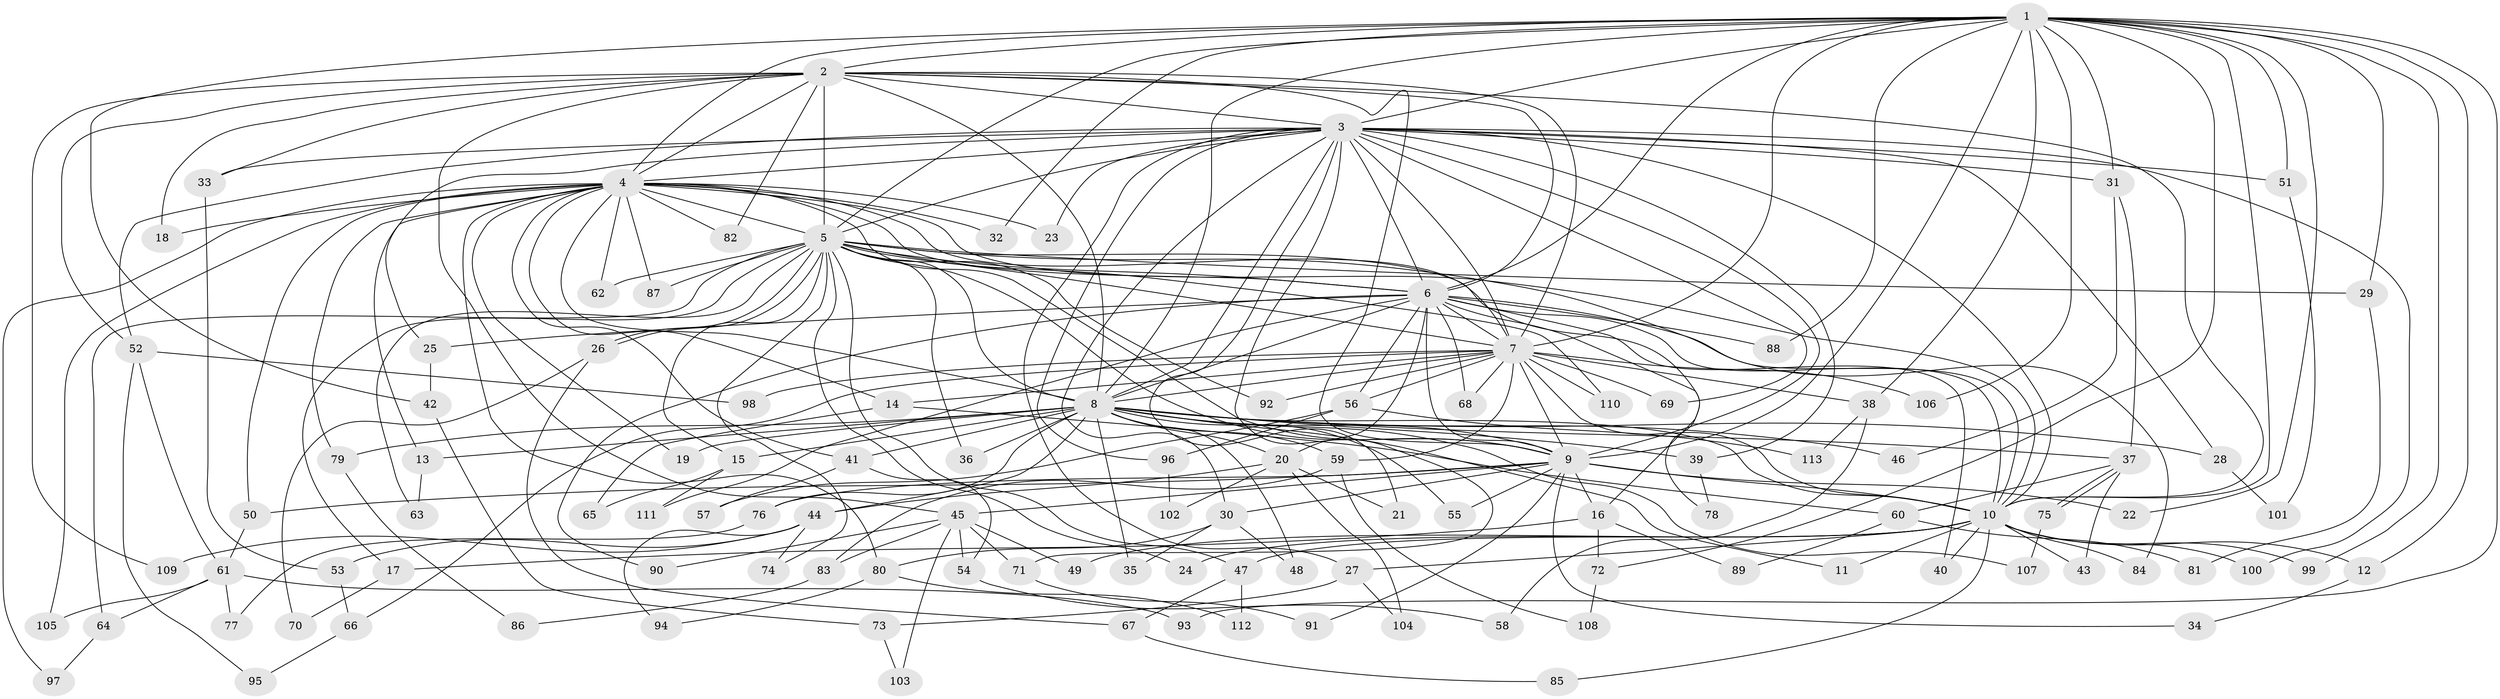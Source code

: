 // Generated by graph-tools (version 1.1) at 2025/35/03/09/25 02:35:06]
// undirected, 113 vertices, 251 edges
graph export_dot {
graph [start="1"]
  node [color=gray90,style=filled];
  1;
  2;
  3;
  4;
  5;
  6;
  7;
  8;
  9;
  10;
  11;
  12;
  13;
  14;
  15;
  16;
  17;
  18;
  19;
  20;
  21;
  22;
  23;
  24;
  25;
  26;
  27;
  28;
  29;
  30;
  31;
  32;
  33;
  34;
  35;
  36;
  37;
  38;
  39;
  40;
  41;
  42;
  43;
  44;
  45;
  46;
  47;
  48;
  49;
  50;
  51;
  52;
  53;
  54;
  55;
  56;
  57;
  58;
  59;
  60;
  61;
  62;
  63;
  64;
  65;
  66;
  67;
  68;
  69;
  70;
  71;
  72;
  73;
  74;
  75;
  76;
  77;
  78;
  79;
  80;
  81;
  82;
  83;
  84;
  85;
  86;
  87;
  88;
  89;
  90;
  91;
  92;
  93;
  94;
  95;
  96;
  97;
  98;
  99;
  100;
  101;
  102;
  103;
  104;
  105;
  106;
  107;
  108;
  109;
  110;
  111;
  112;
  113;
  1 -- 2;
  1 -- 3;
  1 -- 4;
  1 -- 5;
  1 -- 6;
  1 -- 7;
  1 -- 8;
  1 -- 9;
  1 -- 10;
  1 -- 12;
  1 -- 22;
  1 -- 29;
  1 -- 31;
  1 -- 32;
  1 -- 38;
  1 -- 42;
  1 -- 51;
  1 -- 72;
  1 -- 88;
  1 -- 93;
  1 -- 99;
  1 -- 106;
  2 -- 3;
  2 -- 4;
  2 -- 5;
  2 -- 6;
  2 -- 7;
  2 -- 8;
  2 -- 9;
  2 -- 10;
  2 -- 18;
  2 -- 33;
  2 -- 45;
  2 -- 52;
  2 -- 82;
  2 -- 109;
  3 -- 4;
  3 -- 5;
  3 -- 6;
  3 -- 7;
  3 -- 8;
  3 -- 9;
  3 -- 10;
  3 -- 21;
  3 -- 23;
  3 -- 25;
  3 -- 27;
  3 -- 28;
  3 -- 30;
  3 -- 31;
  3 -- 33;
  3 -- 39;
  3 -- 51;
  3 -- 52;
  3 -- 69;
  3 -- 71;
  3 -- 96;
  3 -- 100;
  4 -- 5;
  4 -- 6;
  4 -- 7;
  4 -- 8;
  4 -- 9;
  4 -- 10;
  4 -- 13;
  4 -- 14;
  4 -- 18;
  4 -- 19;
  4 -- 23;
  4 -- 32;
  4 -- 41;
  4 -- 50;
  4 -- 62;
  4 -- 79;
  4 -- 80;
  4 -- 82;
  4 -- 87;
  4 -- 97;
  4 -- 105;
  5 -- 6;
  5 -- 7;
  5 -- 8;
  5 -- 9;
  5 -- 10;
  5 -- 15;
  5 -- 16;
  5 -- 17;
  5 -- 24;
  5 -- 26;
  5 -- 26;
  5 -- 29;
  5 -- 36;
  5 -- 47;
  5 -- 62;
  5 -- 63;
  5 -- 64;
  5 -- 74;
  5 -- 87;
  5 -- 92;
  5 -- 110;
  6 -- 7;
  6 -- 8;
  6 -- 9;
  6 -- 10;
  6 -- 20;
  6 -- 25;
  6 -- 40;
  6 -- 56;
  6 -- 68;
  6 -- 78;
  6 -- 84;
  6 -- 88;
  6 -- 90;
  6 -- 111;
  7 -- 8;
  7 -- 9;
  7 -- 10;
  7 -- 14;
  7 -- 38;
  7 -- 56;
  7 -- 59;
  7 -- 66;
  7 -- 68;
  7 -- 69;
  7 -- 92;
  7 -- 98;
  7 -- 106;
  7 -- 110;
  8 -- 9;
  8 -- 10;
  8 -- 11;
  8 -- 13;
  8 -- 15;
  8 -- 19;
  8 -- 20;
  8 -- 28;
  8 -- 35;
  8 -- 36;
  8 -- 37;
  8 -- 39;
  8 -- 41;
  8 -- 44;
  8 -- 46;
  8 -- 48;
  8 -- 55;
  8 -- 59;
  8 -- 76;
  8 -- 79;
  8 -- 107;
  9 -- 10;
  9 -- 16;
  9 -- 22;
  9 -- 30;
  9 -- 34;
  9 -- 45;
  9 -- 50;
  9 -- 55;
  9 -- 76;
  9 -- 91;
  10 -- 11;
  10 -- 12;
  10 -- 24;
  10 -- 27;
  10 -- 40;
  10 -- 43;
  10 -- 47;
  10 -- 49;
  10 -- 84;
  10 -- 85;
  10 -- 99;
  10 -- 100;
  12 -- 34;
  13 -- 63;
  14 -- 60;
  14 -- 65;
  15 -- 65;
  15 -- 111;
  16 -- 17;
  16 -- 72;
  16 -- 89;
  17 -- 70;
  20 -- 21;
  20 -- 44;
  20 -- 102;
  20 -- 104;
  25 -- 42;
  26 -- 67;
  26 -- 70;
  27 -- 73;
  27 -- 104;
  28 -- 101;
  29 -- 81;
  30 -- 35;
  30 -- 48;
  30 -- 80;
  31 -- 37;
  31 -- 46;
  33 -- 53;
  37 -- 43;
  37 -- 60;
  37 -- 75;
  37 -- 75;
  38 -- 58;
  38 -- 113;
  39 -- 78;
  41 -- 54;
  41 -- 57;
  42 -- 73;
  44 -- 53;
  44 -- 74;
  44 -- 94;
  44 -- 109;
  45 -- 49;
  45 -- 54;
  45 -- 71;
  45 -- 83;
  45 -- 90;
  45 -- 103;
  47 -- 67;
  47 -- 112;
  50 -- 61;
  51 -- 101;
  52 -- 61;
  52 -- 95;
  52 -- 98;
  53 -- 66;
  54 -- 58;
  56 -- 57;
  56 -- 96;
  56 -- 113;
  59 -- 83;
  59 -- 108;
  60 -- 81;
  60 -- 89;
  61 -- 64;
  61 -- 77;
  61 -- 93;
  61 -- 105;
  64 -- 97;
  66 -- 95;
  67 -- 85;
  71 -- 91;
  72 -- 108;
  73 -- 103;
  75 -- 107;
  76 -- 77;
  79 -- 86;
  80 -- 94;
  80 -- 112;
  83 -- 86;
  96 -- 102;
}
